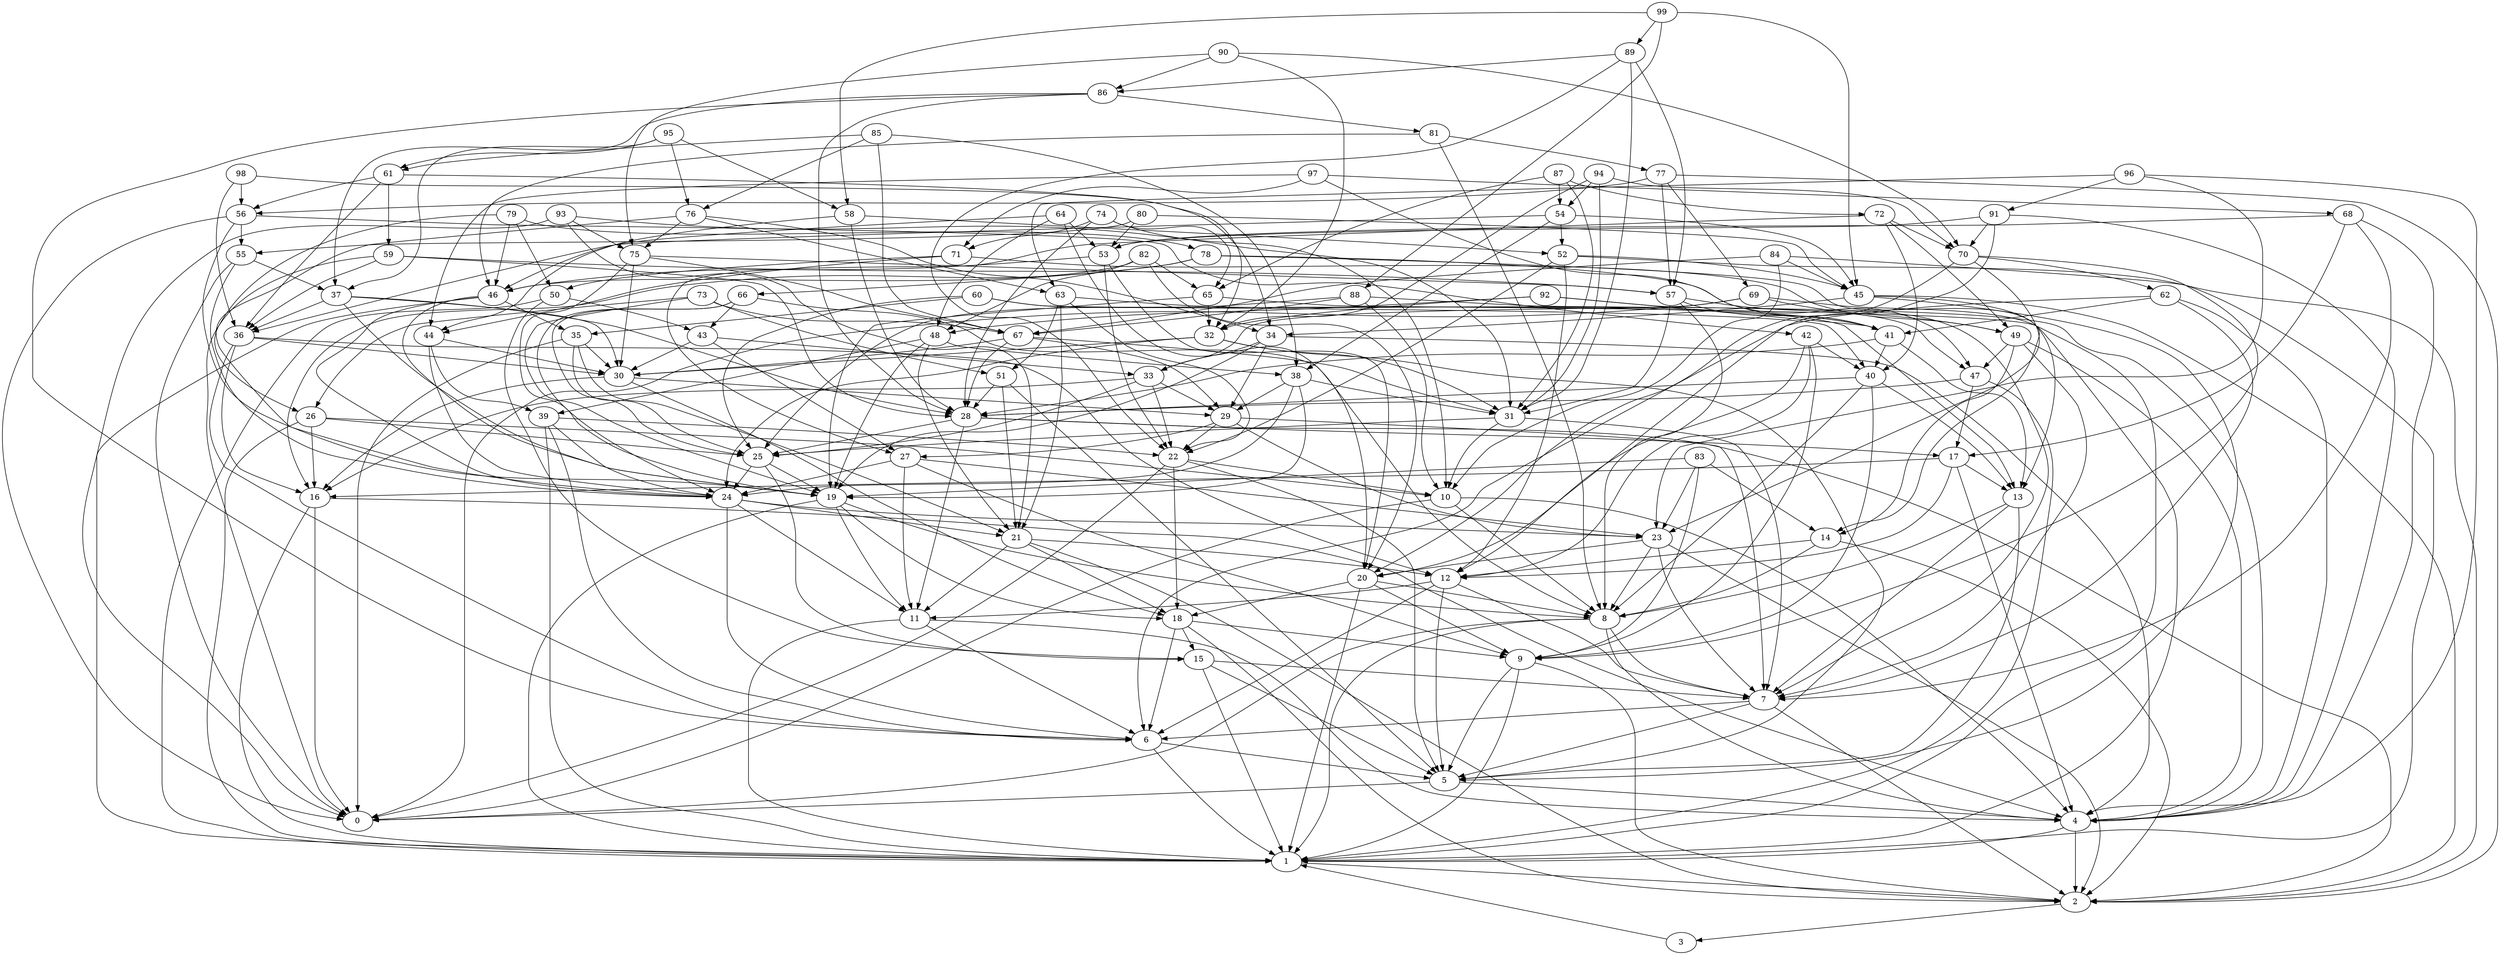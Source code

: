 digraph G {
	1 -> 2;
	2 -> 3;
	3 -> 1;
	4 -> 2;
	4 -> 1;
	5 -> 0;
	5 -> 4;
	6 -> 5;
	6 -> 1;
	7 -> 6;
	7 -> 2;
	7 -> 5;
	8 -> 0;
	8 -> 1;
	8 -> 7;
	8 -> 4;
	9 -> 2;
	9 -> 1;
	9 -> 5;
	10 -> 4;
	10 -> 8;
	10 -> 0;
	11 -> 4;
	11 -> 1;
	11 -> 6;
	12 -> 7;
	12 -> 5;
	12 -> 11;
	12 -> 6;
	13 -> 7;
	13 -> 8;
	13 -> 5;
	14 -> 2;
	14 -> 8;
	14 -> 12;
	15 -> 1;
	15 -> 7;
	15 -> 5;
	16 -> 4;
	16 -> 1;
	16 -> 0;
	17 -> 16;
	17 -> 13;
	17 -> 12;
	17 -> 4;
	18 -> 15;
	18 -> 9;
	18 -> 2;
	18 -> 6;
	19 -> 1;
	19 -> 11;
	19 -> 8;
	19 -> 18;
	20 -> 1;
	20 -> 8;
	20 -> 18;
	20 -> 9;
	21 -> 11;
	21 -> 18;
	21 -> 2;
	21 -> 12;
	22 -> 18;
	22 -> 0;
	22 -> 10;
	22 -> 5;
	23 -> 2;
	23 -> 20;
	23 -> 7;
	23 -> 8;
	24 -> 6;
	24 -> 21;
	24 -> 23;
	24 -> 11;
	25 -> 15;
	25 -> 24;
	25 -> 19;
	26 -> 25;
	26 -> 16;
	26 -> 10;
	26 -> 1;
	27 -> 24;
	27 -> 11;
	27 -> 23;
	27 -> 9;
	28 -> 11;
	28 -> 25;
	28 -> 2;
	28 -> 17;
	29 -> 23;
	29 -> 22;
	29 -> 7;
	29 -> 27;
	30 -> 29;
	30 -> 16;
	30 -> 18;
	31 -> 25;
	31 -> 10;
	31 -> 7;
	32 -> 5;
	32 -> 24;
	32 -> 31;
	32 -> 30;
	33 -> 25;
	33 -> 22;
	33 -> 16;
	33 -> 29;
	34 -> 29;
	34 -> 4;
	34 -> 19;
	34 -> 33;
	35 -> 0;
	35 -> 21;
	35 -> 30;
	35 -> 25;
	36 -> 16;
	36 -> 30;
	36 -> 6;
	36 -> 12;
	37 -> 28;
	37 -> 36;
	37 -> 30;
	37 -> 19;
	38 -> 19;
	38 -> 29;
	38 -> 31;
	38 -> 24;
	39 -> 1;
	39 -> 6;
	39 -> 24;
	39 -> 22;
	40 -> 9;
	40 -> 28;
	40 -> 8;
	40 -> 13;
	41 -> 28;
	41 -> 13;
	41 -> 40;
	42 -> 12;
	42 -> 9;
	42 -> 20;
	42 -> 40;
	43 -> 27;
	43 -> 33;
	43 -> 30;
	44 -> 39;
	44 -> 30;
	44 -> 24;
	45 -> 14;
	45 -> 2;
	45 -> 34;
	45 -> 5;
	46 -> 19;
	46 -> 1;
	46 -> 35;
	46 -> 24;
	47 -> 28;
	47 -> 1;
	47 -> 17;
	48 -> 21;
	48 -> 39;
	48 -> 38;
	48 -> 19;
	49 -> 7;
	49 -> 4;
	49 -> 47;
	49 -> 14;
	50 -> 1;
	50 -> 15;
	50 -> 43;
	51 -> 28;
	51 -> 21;
	51 -> 5;
	52 -> 22;
	52 -> 12;
	52 -> 2;
	52 -> 45;
	53 -> 20;
	53 -> 22;
	53 -> 46;
	54 -> 52;
	54 -> 36;
	54 -> 45;
	54 -> 38;
	55 -> 24;
	55 -> 37;
	55 -> 0;
	56 -> 55;
	56 -> 0;
	56 -> 19;
	56 -> 42;
	57 -> 7;
	57 -> 8;
	57 -> 41;
	57 -> 31;
	58 -> 44;
	58 -> 52;
	58 -> 28;
	59 -> 36;
	59 -> 57;
	59 -> 28;
	59 -> 0;
	60 -> 40;
	60 -> 13;
	60 -> 35;
	60 -> 25;
	61 -> 56;
	61 -> 59;
	61 -> 36;
	61 -> 32;
	62 -> 6;
	62 -> 41;
	62 -> 4;
	62 -> 7;
	63 -> 51;
	63 -> 22;
	63 -> 21;
	63 -> 41;
	64 -> 53;
	64 -> 46;
	64 -> 20;
	64 -> 48;
	65 -> 32;
	65 -> 1;
	65 -> 19;
	66 -> 25;
	66 -> 24;
	66 -> 43;
	66 -> 8;
	67 -> 29;
	67 -> 31;
	67 -> 30;
	67 -> 28;
	68 -> 53;
	68 -> 7;
	68 -> 4;
	68 -> 17;
	69 -> 0;
	69 -> 1;
	69 -> 33;
	69 -> 49;
	70 -> 20;
	70 -> 23;
	70 -> 62;
	70 -> 9;
	71 -> 49;
	71 -> 50;
	71 -> 44;
	72 -> 27;
	72 -> 70;
	72 -> 40;
	72 -> 49;
	73 -> 67;
	73 -> 26;
	73 -> 19;
	73 -> 51;
	74 -> 28;
	74 -> 10;
	74 -> 65;
	74 -> 71;
	75 -> 19;
	75 -> 67;
	75 -> 30;
	75 -> 57;
	76 -> 63;
	76 -> 24;
	76 -> 75;
	76 -> 34;
	77 -> 2;
	77 -> 57;
	77 -> 69;
	77 -> 56;
	78 -> 13;
	78 -> 16;
	78 -> 66;
	78 -> 47;
	79 -> 46;
	79 -> 78;
	79 -> 26;
	79 -> 50;
	80 -> 55;
	80 -> 45;
	80 -> 53;
	81 -> 8;
	81 -> 77;
	81 -> 46;
	82 -> 20;
	82 -> 48;
	82 -> 65;
	82 -> 46;
	83 -> 14;
	83 -> 9;
	83 -> 19;
	83 -> 23;
	84 -> 10;
	84 -> 67;
	84 -> 45;
	84 -> 1;
	85 -> 38;
	85 -> 61;
	85 -> 76;
	85 -> 67;
	86 -> 81;
	86 -> 37;
	86 -> 6;
	86 -> 28;
	87 -> 31;
	87 -> 72;
	87 -> 54;
	87 -> 65;
	88 -> 4;
	88 -> 25;
	88 -> 10;
	88 -> 67;
	89 -> 31;
	89 -> 57;
	89 -> 86;
	89 -> 22;
	90 -> 75;
	90 -> 32;
	90 -> 86;
	90 -> 70;
	91 -> 4;
	91 -> 12;
	91 -> 53;
	91 -> 70;
	92 -> 48;
	92 -> 41;
	92 -> 47;
	92 -> 32;
	93 -> 31;
	93 -> 21;
	93 -> 75;
	93 -> 0;
	94 -> 70;
	94 -> 32;
	94 -> 31;
	94 -> 54;
	95 -> 37;
	95 -> 58;
	95 -> 61;
	95 -> 76;
	96 -> 91;
	96 -> 4;
	96 -> 63;
	96 -> 23;
	97 -> 41;
	97 -> 71;
	97 -> 44;
	97 -> 68;
	98 -> 36;
	98 -> 56;
	98 -> 34;
	99 -> 88;
	99 -> 45;
	99 -> 89;
	99 -> 58;
}